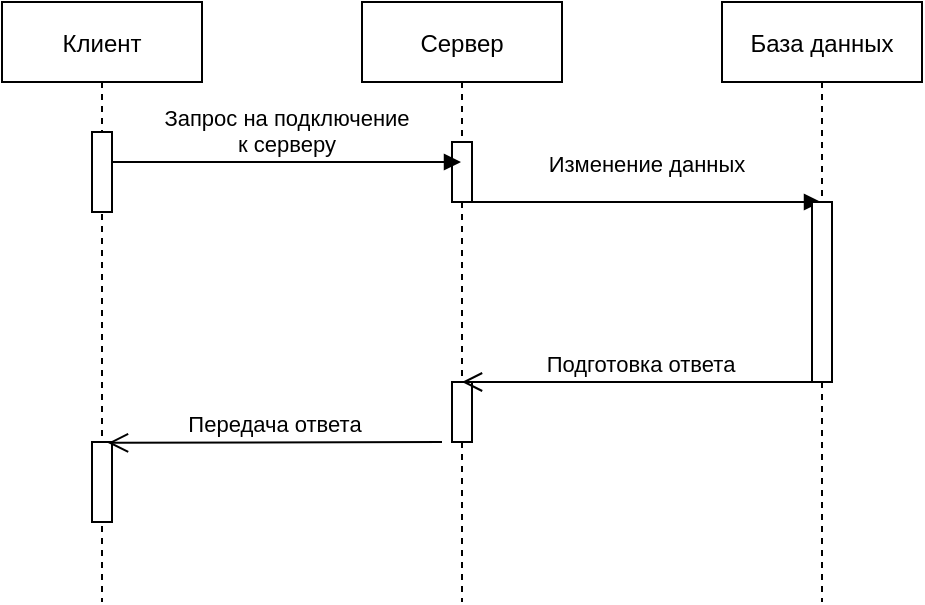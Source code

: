 <mxfile version="15.8.4" type="device"><diagram id="JcnKQSZOhcS4fVe7glU3" name="Page-1"><mxGraphModel dx="425" dy="571" grid="1" gridSize="10" guides="1" tooltips="1" connect="1" arrows="1" fold="1" page="1" pageScale="1" pageWidth="827" pageHeight="1169" math="0" shadow="0"><root><mxCell id="0"/><mxCell id="1" parent="0"/><mxCell id="ZBwhhCYnr52wD67Px9ot-1" value="Клиент" style="shape=umlLifeline;perimeter=lifelinePerimeter;container=1;collapsible=0;recursiveResize=0;rounded=0;shadow=0;strokeWidth=1;" vertex="1" parent="1"><mxGeometry x="20" y="20" width="100" height="300" as="geometry"/></mxCell><mxCell id="ZBwhhCYnr52wD67Px9ot-2" value="" style="points=[];perimeter=orthogonalPerimeter;rounded=0;shadow=0;strokeWidth=1;" vertex="1" parent="ZBwhhCYnr52wD67Px9ot-1"><mxGeometry x="45" y="65" width="10" height="40" as="geometry"/></mxCell><mxCell id="fjv18cDXX-shjPMn3mwE-4" value="" style="points=[];perimeter=orthogonalPerimeter;rounded=0;shadow=0;strokeWidth=1;" vertex="1" parent="ZBwhhCYnr52wD67Px9ot-1"><mxGeometry x="45" y="220" width="10" height="40" as="geometry"/></mxCell><mxCell id="ZBwhhCYnr52wD67Px9ot-5" value="Сервер" style="shape=umlLifeline;perimeter=lifelinePerimeter;container=1;collapsible=0;recursiveResize=0;rounded=0;shadow=0;strokeWidth=1;" vertex="1" parent="1"><mxGeometry x="200" y="20" width="100" height="300" as="geometry"/></mxCell><mxCell id="ZBwhhCYnr52wD67Px9ot-6" value="" style="points=[];perimeter=orthogonalPerimeter;rounded=0;shadow=0;strokeWidth=1;" vertex="1" parent="ZBwhhCYnr52wD67Px9ot-5"><mxGeometry x="45" y="70" width="10" height="30" as="geometry"/></mxCell><mxCell id="fjv18cDXX-shjPMn3mwE-3" value="" style="points=[];perimeter=orthogonalPerimeter;rounded=0;shadow=0;strokeWidth=1;" vertex="1" parent="ZBwhhCYnr52wD67Px9ot-5"><mxGeometry x="45" y="190" width="10" height="30" as="geometry"/></mxCell><mxCell id="ZBwhhCYnr52wD67Px9ot-7" value="Передача ответа" style="verticalAlign=bottom;endArrow=open;endSize=8;shadow=0;strokeWidth=1;rounded=0;entryX=0.8;entryY=0.011;entryDx=0;entryDy=0;entryPerimeter=0;" edge="1" parent="1" target="fjv18cDXX-shjPMn3mwE-4"><mxGeometry relative="1" as="geometry"><mxPoint x="80" y="240" as="targetPoint"/><mxPoint x="240" y="240" as="sourcePoint"/><Array as="points"/></mxGeometry></mxCell><mxCell id="ZBwhhCYnr52wD67Px9ot-8" value="Запрос на подключение&#10;к серверу" style="verticalAlign=bottom;endArrow=block;shadow=0;strokeWidth=1;rounded=0;" edge="1" parent="1" source="ZBwhhCYnr52wD67Px9ot-2" target="ZBwhhCYnr52wD67Px9ot-5"><mxGeometry relative="1" as="geometry"><mxPoint x="175" y="100" as="sourcePoint"/><Array as="points"><mxPoint x="210" y="100"/></Array></mxGeometry></mxCell><mxCell id="ZBwhhCYnr52wD67Px9ot-9" value="Изменение данных" style="verticalAlign=bottom;endArrow=block;shadow=0;strokeWidth=1;rounded=0;" edge="1" parent="1" source="ZBwhhCYnr52wD67Px9ot-6" target="fjv18cDXX-shjPMn3mwE-1"><mxGeometry x="0.005" y="10" relative="1" as="geometry"><mxPoint x="140" y="140" as="sourcePoint"/><mxPoint x="410" y="120" as="targetPoint"/><Array as="points"><mxPoint x="310" y="120"/></Array><mxPoint as="offset"/></mxGeometry></mxCell><mxCell id="ZBwhhCYnr52wD67Px9ot-10" value="Подготовка ответа" style="verticalAlign=bottom;endArrow=open;endSize=8;shadow=0;strokeWidth=1;rounded=0;" edge="1" parent="1" source="fjv18cDXX-shjPMn3mwE-1" target="ZBwhhCYnr52wD67Px9ot-5"><mxGeometry relative="1" as="geometry"><mxPoint x="140" y="197" as="targetPoint"/><mxPoint x="360" y="221.0" as="sourcePoint"/><Array as="points"><mxPoint x="320" y="210"/></Array></mxGeometry></mxCell><mxCell id="fjv18cDXX-shjPMn3mwE-1" value="База данных" style="shape=umlLifeline;perimeter=lifelinePerimeter;container=1;collapsible=0;recursiveResize=0;rounded=0;shadow=0;strokeWidth=1;" vertex="1" parent="1"><mxGeometry x="380" y="20" width="100" height="300" as="geometry"/></mxCell><mxCell id="fjv18cDXX-shjPMn3mwE-2" value="" style="points=[];perimeter=orthogonalPerimeter;rounded=0;shadow=0;strokeWidth=1;" vertex="1" parent="fjv18cDXX-shjPMn3mwE-1"><mxGeometry x="45" y="100" width="10" height="90" as="geometry"/></mxCell></root></mxGraphModel></diagram></mxfile>